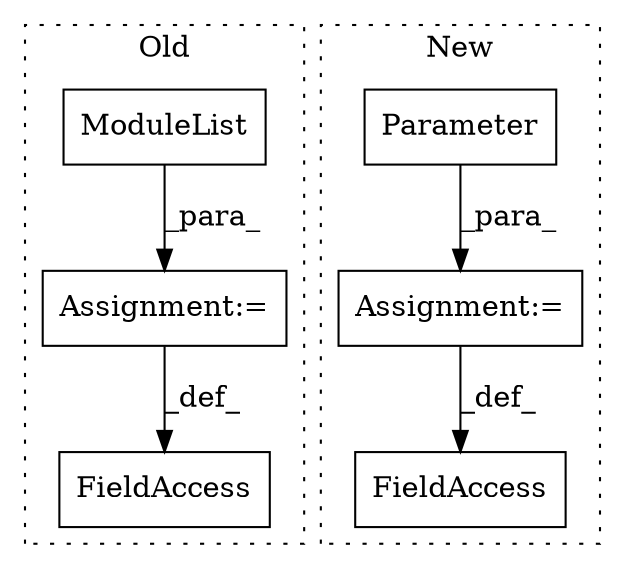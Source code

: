 digraph G {
subgraph cluster0 {
1 [label="ModuleList" a="32" s="6954,6970" l="11,1" shape="box"];
4 [label="FieldAccess" a="22" s="6930" l="20" shape="box"];
6 [label="Assignment:=" a="7" s="6950" l="1" shape="box"];
label = "Old";
style="dotted";
}
subgraph cluster1 {
2 [label="Parameter" a="32" s="10806,10870" l="10,1" shape="box"];
3 [label="FieldAccess" a="22" s="10877" l="12" shape="box"];
5 [label="Assignment:=" a="7" s="10802" l="1" shape="box"];
label = "New";
style="dotted";
}
1 -> 6 [label="_para_"];
2 -> 5 [label="_para_"];
5 -> 3 [label="_def_"];
6 -> 4 [label="_def_"];
}